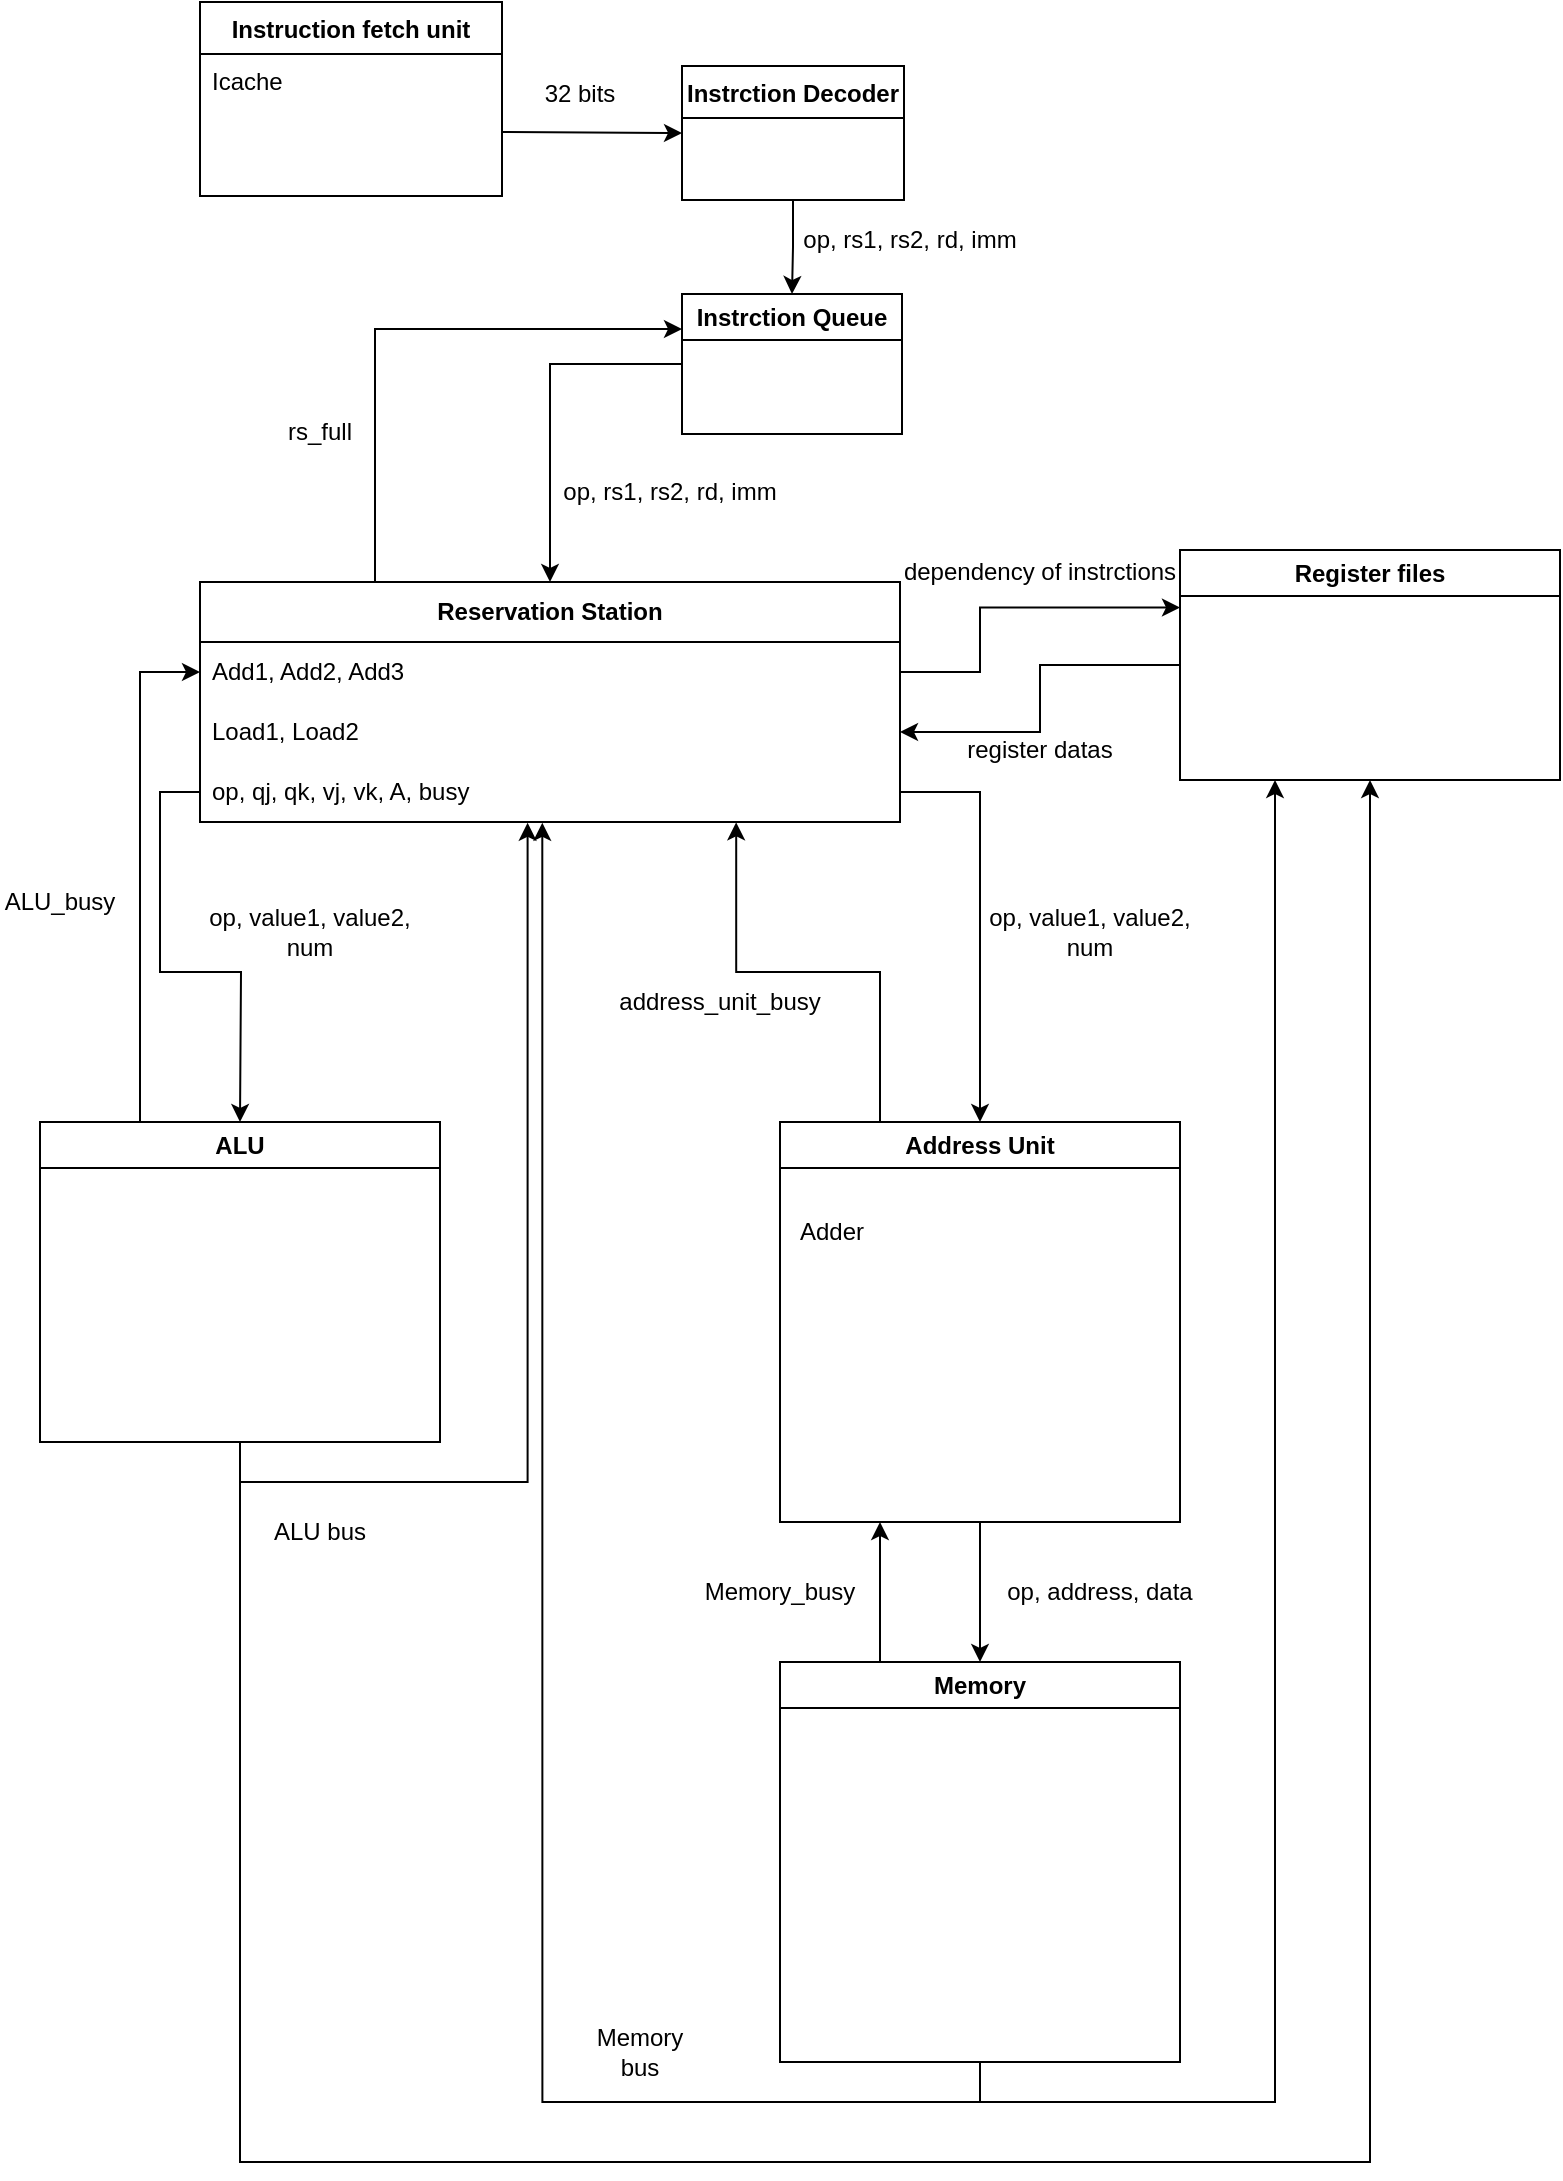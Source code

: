 <mxfile version="24.7.17">
  <diagram id="C5RBs43oDa-KdzZeNtuy" name="Page-1">
    <mxGraphModel dx="1877" dy="669" grid="1" gridSize="10" guides="1" tooltips="1" connect="1" arrows="1" fold="1" page="1" pageScale="1" pageWidth="827" pageHeight="1169" math="0" shadow="0">
      <root>
        <mxCell id="WIyWlLk6GJQsqaUBKTNV-0" />
        <mxCell id="WIyWlLk6GJQsqaUBKTNV-1" parent="WIyWlLk6GJQsqaUBKTNV-0" />
        <mxCell id="zkfFHV4jXpPFQw0GAbJ--0" value="Instruction fetch unit" style="swimlane;fontStyle=1;align=center;verticalAlign=top;childLayout=stackLayout;horizontal=1;startSize=26;horizontalStack=0;resizeParent=1;resizeLast=0;collapsible=1;marginBottom=0;rounded=0;shadow=0;strokeWidth=1;" parent="WIyWlLk6GJQsqaUBKTNV-1" vertex="1">
          <mxGeometry x="80" y="120" width="151" height="97" as="geometry">
            <mxRectangle x="230" y="140" width="160" height="26" as="alternateBounds" />
          </mxGeometry>
        </mxCell>
        <mxCell id="zkfFHV4jXpPFQw0GAbJ--1" value="Icache" style="text;align=left;verticalAlign=top;spacingLeft=4;spacingRight=4;overflow=hidden;rotatable=0;points=[[0,0.5],[1,0.5]];portConstraint=eastwest;" parent="zkfFHV4jXpPFQw0GAbJ--0" vertex="1">
          <mxGeometry y="26" width="151" height="26" as="geometry" />
        </mxCell>
        <mxCell id="yDn_GX-sSDP8hYulB9HW-13" style="edgeStyle=orthogonalEdgeStyle;rounded=0;orthogonalLoop=1;jettySize=auto;html=1;exitX=0.5;exitY=1;exitDx=0;exitDy=0;" edge="1" parent="WIyWlLk6GJQsqaUBKTNV-1" source="yDn_GX-sSDP8hYulB9HW-1" target="yDn_GX-sSDP8hYulB9HW-12">
          <mxGeometry relative="1" as="geometry" />
        </mxCell>
        <mxCell id="yDn_GX-sSDP8hYulB9HW-1" value="Instrction Decoder" style="swimlane;fontStyle=1;align=center;verticalAlign=top;childLayout=stackLayout;horizontal=1;startSize=26;horizontalStack=0;resizeParent=1;resizeLast=0;collapsible=1;marginBottom=0;rounded=0;shadow=0;strokeWidth=1;" vertex="1" parent="WIyWlLk6GJQsqaUBKTNV-1">
          <mxGeometry x="321" y="152" width="111" height="67" as="geometry">
            <mxRectangle x="230" y="140" width="160" height="26" as="alternateBounds" />
          </mxGeometry>
        </mxCell>
        <mxCell id="yDn_GX-sSDP8hYulB9HW-8" value="32 bits" style="text;html=1;align=center;verticalAlign=middle;whiteSpace=wrap;rounded=0;" vertex="1" parent="WIyWlLk6GJQsqaUBKTNV-1">
          <mxGeometry x="240" y="151" width="60" height="30" as="geometry" />
        </mxCell>
        <mxCell id="yDn_GX-sSDP8hYulB9HW-10" value="" style="edgeStyle=orthogonalEdgeStyle;rounded=0;orthogonalLoop=1;jettySize=auto;html=1;entryX=0;entryY=0.5;entryDx=0;entryDy=0;" edge="1" parent="WIyWlLk6GJQsqaUBKTNV-1" target="yDn_GX-sSDP8hYulB9HW-1">
          <mxGeometry relative="1" as="geometry">
            <mxPoint x="231" y="185" as="sourcePoint" />
          </mxGeometry>
        </mxCell>
        <mxCell id="yDn_GX-sSDP8hYulB9HW-20" style="edgeStyle=orthogonalEdgeStyle;rounded=0;orthogonalLoop=1;jettySize=auto;html=1;exitX=0;exitY=0.5;exitDx=0;exitDy=0;entryX=0.5;entryY=0;entryDx=0;entryDy=0;" edge="1" parent="WIyWlLk6GJQsqaUBKTNV-1" source="yDn_GX-sSDP8hYulB9HW-12" target="yDn_GX-sSDP8hYulB9HW-16">
          <mxGeometry relative="1" as="geometry" />
        </mxCell>
        <mxCell id="yDn_GX-sSDP8hYulB9HW-12" value="Instrction Queue" style="swimlane;whiteSpace=wrap;html=1;" vertex="1" parent="WIyWlLk6GJQsqaUBKTNV-1">
          <mxGeometry x="321" y="266" width="110" height="70" as="geometry" />
        </mxCell>
        <mxCell id="yDn_GX-sSDP8hYulB9HW-14" value="op, rs1, rs2, rd, imm" style="text;html=1;align=center;verticalAlign=middle;whiteSpace=wrap;rounded=0;" vertex="1" parent="WIyWlLk6GJQsqaUBKTNV-1">
          <mxGeometry x="370" y="224" width="130" height="30" as="geometry" />
        </mxCell>
        <mxCell id="yDn_GX-sSDP8hYulB9HW-25" style="edgeStyle=orthogonalEdgeStyle;rounded=0;orthogonalLoop=1;jettySize=auto;html=1;exitX=0.25;exitY=0;exitDx=0;exitDy=0;entryX=0;entryY=0.25;entryDx=0;entryDy=0;" edge="1" parent="WIyWlLk6GJQsqaUBKTNV-1" source="yDn_GX-sSDP8hYulB9HW-16" target="yDn_GX-sSDP8hYulB9HW-12">
          <mxGeometry relative="1" as="geometry" />
        </mxCell>
        <mxCell id="yDn_GX-sSDP8hYulB9HW-16" value="&lt;b&gt;Reservation Station&lt;/b&gt;" style="swimlane;fontStyle=0;childLayout=stackLayout;horizontal=1;startSize=30;horizontalStack=0;resizeParent=1;resizeParentMax=0;resizeLast=0;collapsible=1;marginBottom=0;whiteSpace=wrap;html=1;" vertex="1" parent="WIyWlLk6GJQsqaUBKTNV-1">
          <mxGeometry x="80" y="410" width="350" height="120" as="geometry" />
        </mxCell>
        <mxCell id="yDn_GX-sSDP8hYulB9HW-17" value="Add1, Add2, Add3" style="text;strokeColor=none;fillColor=none;align=left;verticalAlign=middle;spacingLeft=4;spacingRight=4;overflow=hidden;points=[[0,0.5],[1,0.5]];portConstraint=eastwest;rotatable=0;whiteSpace=wrap;html=1;" vertex="1" parent="yDn_GX-sSDP8hYulB9HW-16">
          <mxGeometry y="30" width="350" height="30" as="geometry" />
        </mxCell>
        <mxCell id="yDn_GX-sSDP8hYulB9HW-18" value="Load1, Load2" style="text;strokeColor=none;fillColor=none;align=left;verticalAlign=middle;spacingLeft=4;spacingRight=4;overflow=hidden;points=[[0,0.5],[1,0.5]];portConstraint=eastwest;rotatable=0;whiteSpace=wrap;html=1;" vertex="1" parent="yDn_GX-sSDP8hYulB9HW-16">
          <mxGeometry y="60" width="350" height="30" as="geometry" />
        </mxCell>
        <mxCell id="yDn_GX-sSDP8hYulB9HW-46" style="edgeStyle=orthogonalEdgeStyle;rounded=0;orthogonalLoop=1;jettySize=auto;html=1;exitX=0;exitY=0.5;exitDx=0;exitDy=0;" edge="1" parent="yDn_GX-sSDP8hYulB9HW-16" source="yDn_GX-sSDP8hYulB9HW-19">
          <mxGeometry relative="1" as="geometry">
            <mxPoint x="20.0" y="270" as="targetPoint" />
          </mxGeometry>
        </mxCell>
        <mxCell id="yDn_GX-sSDP8hYulB9HW-19" value="op, qj, qk, vj, vk, A, busy" style="text;strokeColor=none;fillColor=none;align=left;verticalAlign=middle;spacingLeft=4;spacingRight=4;overflow=hidden;points=[[0,0.5],[1,0.5]];portConstraint=eastwest;rotatable=0;whiteSpace=wrap;html=1;" vertex="1" parent="yDn_GX-sSDP8hYulB9HW-16">
          <mxGeometry y="90" width="350" height="30" as="geometry" />
        </mxCell>
        <mxCell id="yDn_GX-sSDP8hYulB9HW-24" value="op, rs1, rs2, rd, imm" style="text;html=1;align=center;verticalAlign=middle;whiteSpace=wrap;rounded=0;" vertex="1" parent="WIyWlLk6GJQsqaUBKTNV-1">
          <mxGeometry x="250" y="350" width="130" height="30" as="geometry" />
        </mxCell>
        <mxCell id="yDn_GX-sSDP8hYulB9HW-26" value="rs_full" style="text;html=1;align=center;verticalAlign=middle;whiteSpace=wrap;rounded=0;" vertex="1" parent="WIyWlLk6GJQsqaUBKTNV-1">
          <mxGeometry x="100" y="320" width="80" height="30" as="geometry" />
        </mxCell>
        <mxCell id="yDn_GX-sSDP8hYulB9HW-31" style="edgeStyle=orthogonalEdgeStyle;rounded=0;orthogonalLoop=1;jettySize=auto;html=1;exitX=0;exitY=0.5;exitDx=0;exitDy=0;entryX=1;entryY=0.5;entryDx=0;entryDy=0;" edge="1" parent="WIyWlLk6GJQsqaUBKTNV-1" source="yDn_GX-sSDP8hYulB9HW-27" target="yDn_GX-sSDP8hYulB9HW-18">
          <mxGeometry relative="1" as="geometry" />
        </mxCell>
        <mxCell id="yDn_GX-sSDP8hYulB9HW-27" value="Register files" style="swimlane;whiteSpace=wrap;html=1;" vertex="1" parent="WIyWlLk6GJQsqaUBKTNV-1">
          <mxGeometry x="570" y="394" width="190" height="115" as="geometry" />
        </mxCell>
        <mxCell id="yDn_GX-sSDP8hYulB9HW-39" value="register datas" style="text;html=1;align=center;verticalAlign=middle;whiteSpace=wrap;rounded=0;" vertex="1" parent="WIyWlLk6GJQsqaUBKTNV-1">
          <mxGeometry x="450" y="479" width="100" height="30" as="geometry" />
        </mxCell>
        <mxCell id="yDn_GX-sSDP8hYulB9HW-40" value="dependency of instrctions" style="text;html=1;align=center;verticalAlign=middle;whiteSpace=wrap;rounded=0;" vertex="1" parent="WIyWlLk6GJQsqaUBKTNV-1">
          <mxGeometry x="425" y="390" width="150" height="30" as="geometry" />
        </mxCell>
        <mxCell id="yDn_GX-sSDP8hYulB9HW-43" style="edgeStyle=orthogonalEdgeStyle;rounded=0;orthogonalLoop=1;jettySize=auto;html=1;exitX=1;exitY=0.5;exitDx=0;exitDy=0;entryX=0;entryY=0.25;entryDx=0;entryDy=0;" edge="1" parent="WIyWlLk6GJQsqaUBKTNV-1" source="yDn_GX-sSDP8hYulB9HW-17" target="yDn_GX-sSDP8hYulB9HW-27">
          <mxGeometry relative="1" as="geometry">
            <Array as="points">
              <mxPoint x="470" y="455" />
              <mxPoint x="470" y="423" />
            </Array>
          </mxGeometry>
        </mxCell>
        <mxCell id="yDn_GX-sSDP8hYulB9HW-50" style="edgeStyle=orthogonalEdgeStyle;rounded=0;orthogonalLoop=1;jettySize=auto;html=1;exitX=0.25;exitY=0;exitDx=0;exitDy=0;entryX=0;entryY=0.5;entryDx=0;entryDy=0;" edge="1" parent="WIyWlLk6GJQsqaUBKTNV-1" source="yDn_GX-sSDP8hYulB9HW-47" target="yDn_GX-sSDP8hYulB9HW-17">
          <mxGeometry relative="1" as="geometry" />
        </mxCell>
        <mxCell id="yDn_GX-sSDP8hYulB9HW-69" style="edgeStyle=orthogonalEdgeStyle;rounded=0;orthogonalLoop=1;jettySize=auto;html=1;exitX=0.5;exitY=1;exitDx=0;exitDy=0;entryX=0.5;entryY=1;entryDx=0;entryDy=0;" edge="1" parent="WIyWlLk6GJQsqaUBKTNV-1" source="yDn_GX-sSDP8hYulB9HW-47" target="yDn_GX-sSDP8hYulB9HW-27">
          <mxGeometry relative="1" as="geometry">
            <Array as="points">
              <mxPoint x="100" y="1200" />
              <mxPoint x="665" y="1200" />
            </Array>
          </mxGeometry>
        </mxCell>
        <mxCell id="yDn_GX-sSDP8hYulB9HW-47" value="ALU" style="swimlane;whiteSpace=wrap;html=1;" vertex="1" parent="WIyWlLk6GJQsqaUBKTNV-1">
          <mxGeometry y="680" width="200" height="160" as="geometry" />
        </mxCell>
        <mxCell id="yDn_GX-sSDP8hYulB9HW-48" value="op, value1, value2, num" style="text;html=1;align=center;verticalAlign=middle;whiteSpace=wrap;rounded=0;" vertex="1" parent="WIyWlLk6GJQsqaUBKTNV-1">
          <mxGeometry x="80" y="570" width="110" height="30" as="geometry" />
        </mxCell>
        <mxCell id="yDn_GX-sSDP8hYulB9HW-51" value="ALU_busy" style="text;html=1;align=center;verticalAlign=middle;whiteSpace=wrap;rounded=0;" vertex="1" parent="WIyWlLk6GJQsqaUBKTNV-1">
          <mxGeometry x="-20" y="540" width="60" height="60" as="geometry" />
        </mxCell>
        <mxCell id="yDn_GX-sSDP8hYulB9HW-54" style="edgeStyle=orthogonalEdgeStyle;rounded=0;orthogonalLoop=1;jettySize=auto;html=1;exitX=0.25;exitY=0;exitDx=0;exitDy=0;entryX=0.766;entryY=1.006;entryDx=0;entryDy=0;entryPerimeter=0;" edge="1" parent="WIyWlLk6GJQsqaUBKTNV-1" source="yDn_GX-sSDP8hYulB9HW-52" target="yDn_GX-sSDP8hYulB9HW-19">
          <mxGeometry relative="1" as="geometry">
            <mxPoint x="350" y="540" as="targetPoint" />
          </mxGeometry>
        </mxCell>
        <mxCell id="yDn_GX-sSDP8hYulB9HW-59" style="edgeStyle=orthogonalEdgeStyle;rounded=0;orthogonalLoop=1;jettySize=auto;html=1;exitX=0.5;exitY=1;exitDx=0;exitDy=0;" edge="1" parent="WIyWlLk6GJQsqaUBKTNV-1" source="yDn_GX-sSDP8hYulB9HW-52" target="yDn_GX-sSDP8hYulB9HW-58">
          <mxGeometry relative="1" as="geometry" />
        </mxCell>
        <mxCell id="yDn_GX-sSDP8hYulB9HW-52" value="Address Unit" style="swimlane;whiteSpace=wrap;html=1;" vertex="1" parent="WIyWlLk6GJQsqaUBKTNV-1">
          <mxGeometry x="370" y="680" width="200" height="200" as="geometry" />
        </mxCell>
        <mxCell id="yDn_GX-sSDP8hYulB9HW-57" value="Adder" style="text;strokeColor=none;fillColor=none;align=left;verticalAlign=middle;spacingLeft=4;spacingRight=4;overflow=hidden;points=[[0,0.5],[1,0.5]];portConstraint=eastwest;rotatable=0;whiteSpace=wrap;html=1;" vertex="1" parent="yDn_GX-sSDP8hYulB9HW-52">
          <mxGeometry x="4" y="40" width="80" height="30" as="geometry" />
        </mxCell>
        <mxCell id="yDn_GX-sSDP8hYulB9HW-53" style="edgeStyle=orthogonalEdgeStyle;rounded=0;orthogonalLoop=1;jettySize=auto;html=1;exitX=1;exitY=0.5;exitDx=0;exitDy=0;entryX=0.5;entryY=0;entryDx=0;entryDy=0;" edge="1" parent="WIyWlLk6GJQsqaUBKTNV-1" source="yDn_GX-sSDP8hYulB9HW-19" target="yDn_GX-sSDP8hYulB9HW-52">
          <mxGeometry relative="1" as="geometry" />
        </mxCell>
        <mxCell id="yDn_GX-sSDP8hYulB9HW-55" value="op, value1, value2, num" style="text;html=1;align=center;verticalAlign=middle;whiteSpace=wrap;rounded=0;" vertex="1" parent="WIyWlLk6GJQsqaUBKTNV-1">
          <mxGeometry x="470" y="570" width="110" height="30" as="geometry" />
        </mxCell>
        <mxCell id="yDn_GX-sSDP8hYulB9HW-56" value="address_unit_busy" style="text;html=1;align=center;verticalAlign=middle;whiteSpace=wrap;rounded=0;" vertex="1" parent="WIyWlLk6GJQsqaUBKTNV-1">
          <mxGeometry x="310" y="590" width="60" height="60" as="geometry" />
        </mxCell>
        <mxCell id="yDn_GX-sSDP8hYulB9HW-60" style="edgeStyle=orthogonalEdgeStyle;rounded=0;orthogonalLoop=1;jettySize=auto;html=1;exitX=0.25;exitY=0;exitDx=0;exitDy=0;entryX=0.25;entryY=1;entryDx=0;entryDy=0;" edge="1" parent="WIyWlLk6GJQsqaUBKTNV-1" source="yDn_GX-sSDP8hYulB9HW-58" target="yDn_GX-sSDP8hYulB9HW-52">
          <mxGeometry relative="1" as="geometry" />
        </mxCell>
        <mxCell id="yDn_GX-sSDP8hYulB9HW-72" style="edgeStyle=orthogonalEdgeStyle;rounded=0;orthogonalLoop=1;jettySize=auto;html=1;exitX=0.5;exitY=1;exitDx=0;exitDy=0;entryX=0.25;entryY=1;entryDx=0;entryDy=0;" edge="1" parent="WIyWlLk6GJQsqaUBKTNV-1" source="yDn_GX-sSDP8hYulB9HW-58" target="yDn_GX-sSDP8hYulB9HW-27">
          <mxGeometry relative="1" as="geometry" />
        </mxCell>
        <mxCell id="yDn_GX-sSDP8hYulB9HW-58" value="Memory" style="swimlane;whiteSpace=wrap;html=1;" vertex="1" parent="WIyWlLk6GJQsqaUBKTNV-1">
          <mxGeometry x="370" y="950" width="200" height="200" as="geometry" />
        </mxCell>
        <mxCell id="yDn_GX-sSDP8hYulB9HW-61" value="Memory_busy" style="text;html=1;align=center;verticalAlign=middle;whiteSpace=wrap;rounded=0;" vertex="1" parent="WIyWlLk6GJQsqaUBKTNV-1">
          <mxGeometry x="340" y="900" width="60" height="30" as="geometry" />
        </mxCell>
        <mxCell id="yDn_GX-sSDP8hYulB9HW-64" value="op, address, data" style="text;html=1;align=center;verticalAlign=middle;whiteSpace=wrap;rounded=0;" vertex="1" parent="WIyWlLk6GJQsqaUBKTNV-1">
          <mxGeometry x="470" y="900" width="120" height="30" as="geometry" />
        </mxCell>
        <mxCell id="yDn_GX-sSDP8hYulB9HW-66" style="edgeStyle=orthogonalEdgeStyle;rounded=0;orthogonalLoop=1;jettySize=auto;html=1;exitX=0.5;exitY=1;exitDx=0;exitDy=0;entryX=0.468;entryY=1.013;entryDx=0;entryDy=0;entryPerimeter=0;" edge="1" parent="WIyWlLk6GJQsqaUBKTNV-1" source="yDn_GX-sSDP8hYulB9HW-47" target="yDn_GX-sSDP8hYulB9HW-19">
          <mxGeometry relative="1" as="geometry" />
        </mxCell>
        <mxCell id="yDn_GX-sSDP8hYulB9HW-67" value="ALU bus" style="text;html=1;align=center;verticalAlign=middle;whiteSpace=wrap;rounded=0;" vertex="1" parent="WIyWlLk6GJQsqaUBKTNV-1">
          <mxGeometry x="110" y="870" width="60" height="30" as="geometry" />
        </mxCell>
        <mxCell id="yDn_GX-sSDP8hYulB9HW-70" style="edgeStyle=orthogonalEdgeStyle;rounded=0;orthogonalLoop=1;jettySize=auto;html=1;exitX=0.5;exitY=1;exitDx=0;exitDy=0;entryX=0.489;entryY=1.013;entryDx=0;entryDy=0;entryPerimeter=0;" edge="1" parent="WIyWlLk6GJQsqaUBKTNV-1" source="yDn_GX-sSDP8hYulB9HW-58" target="yDn_GX-sSDP8hYulB9HW-19">
          <mxGeometry relative="1" as="geometry" />
        </mxCell>
        <mxCell id="yDn_GX-sSDP8hYulB9HW-73" value="Memory bus" style="text;html=1;align=center;verticalAlign=middle;whiteSpace=wrap;rounded=0;" vertex="1" parent="WIyWlLk6GJQsqaUBKTNV-1">
          <mxGeometry x="270" y="1130" width="60" height="30" as="geometry" />
        </mxCell>
      </root>
    </mxGraphModel>
  </diagram>
</mxfile>
